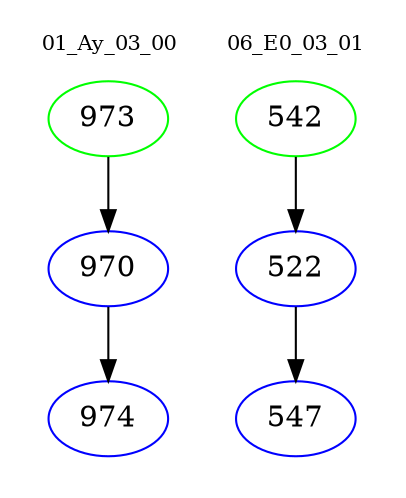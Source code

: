 digraph{
subgraph cluster_0 {
color = white
label = "01_Ay_03_00";
fontsize=10;
T0_973 [label="973", color="green"]
T0_973 -> T0_970 [color="black"]
T0_970 [label="970", color="blue"]
T0_970 -> T0_974 [color="black"]
T0_974 [label="974", color="blue"]
}
subgraph cluster_1 {
color = white
label = "06_E0_03_01";
fontsize=10;
T1_542 [label="542", color="green"]
T1_542 -> T1_522 [color="black"]
T1_522 [label="522", color="blue"]
T1_522 -> T1_547 [color="black"]
T1_547 [label="547", color="blue"]
}
}
